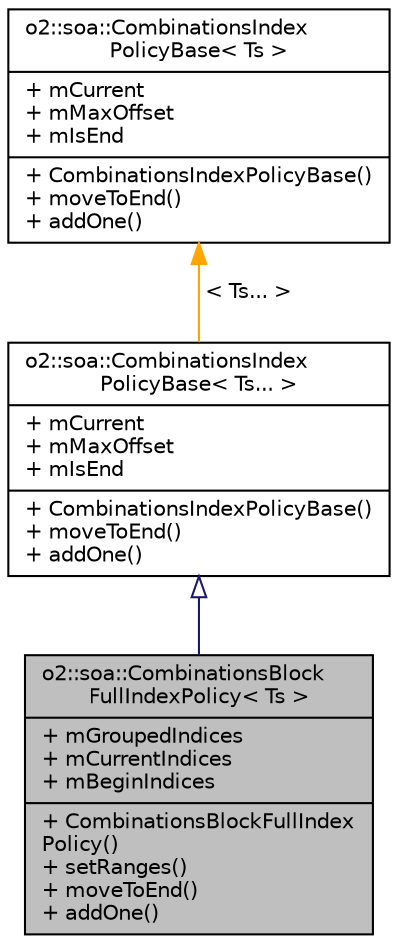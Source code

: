digraph "o2::soa::CombinationsBlockFullIndexPolicy&lt; Ts &gt;"
{
 // INTERACTIVE_SVG=YES
  bgcolor="transparent";
  edge [fontname="Helvetica",fontsize="10",labelfontname="Helvetica",labelfontsize="10"];
  node [fontname="Helvetica",fontsize="10",shape=record];
  Node0 [label="{o2::soa::CombinationsBlock\lFullIndexPolicy\< Ts \>\n|+ mGroupedIndices\l+ mCurrentIndices\l+ mBeginIndices\l|+ CombinationsBlockFullIndex\lPolicy()\l+ setRanges()\l+ moveToEnd()\l+ addOne()\l}",height=0.2,width=0.4,color="black", fillcolor="grey75", style="filled", fontcolor="black"];
  Node1 -> Node0 [dir="back",color="midnightblue",fontsize="10",style="solid",arrowtail="onormal",fontname="Helvetica"];
  Node1 [label="{o2::soa::CombinationsIndex\lPolicyBase\< Ts... \>\n|+ mCurrent\l+ mMaxOffset\l+ mIsEnd\l|+ CombinationsIndexPolicyBase()\l+ moveToEnd()\l+ addOne()\l}",height=0.2,width=0.4,color="black",URL="$de/dac/structo2_1_1soa_1_1CombinationsIndexPolicyBase.html"];
  Node2 -> Node1 [dir="back",color="orange",fontsize="10",style="solid",label=" \< Ts... \>" ,fontname="Helvetica"];
  Node2 [label="{o2::soa::CombinationsIndex\lPolicyBase\< Ts \>\n|+ mCurrent\l+ mMaxOffset\l+ mIsEnd\l|+ CombinationsIndexPolicyBase()\l+ moveToEnd()\l+ addOne()\l}",height=0.2,width=0.4,color="black",URL="$de/dac/structo2_1_1soa_1_1CombinationsIndexPolicyBase.html"];
}
